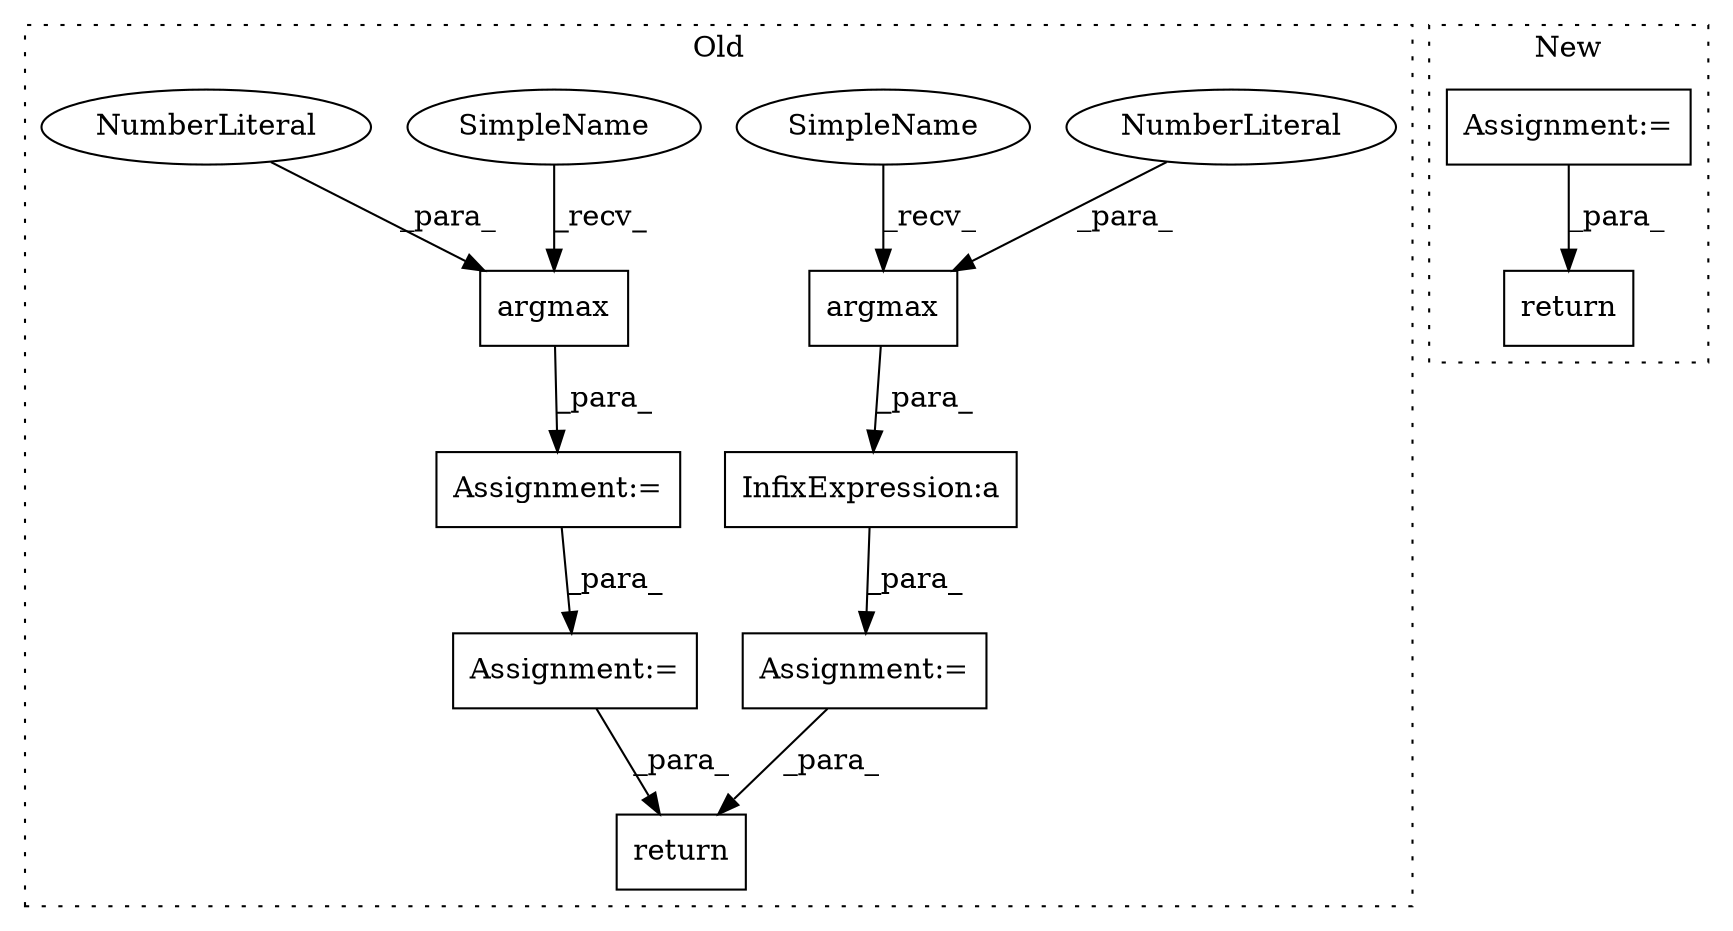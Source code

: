 digraph G {
subgraph cluster0 {
1 [label="argmax" a="32" s="6505,6520" l="7,1" shape="box"];
3 [label="return" a="41" s="6695" l="7" shape="box"];
4 [label="Assignment:=" a="7" s="6634" l="1" shape="box"];
5 [label="Assignment:=" a="7" s="6567" l="1" shape="box"];
6 [label="Assignment:=" a="7" s="6474" l="1" shape="box"];
8 [label="NumberLiteral" a="34" s="6519" l="1" shape="ellipse"];
9 [label="InfixExpression:a" a="27" s="6522" l="3" shape="box"];
10 [label="argmax" a="32" s="6574,6621" l="7,1" shape="box"];
11 [label="NumberLiteral" a="34" s="6620" l="1" shape="ellipse"];
12 [label="SimpleName" a="42" s="6499" l="5" shape="ellipse"];
13 [label="SimpleName" a="42" s="6568" l="5" shape="ellipse"];
label = "Old";
style="dotted";
}
subgraph cluster1 {
2 [label="return" a="41" s="6938" l="7" shape="box"];
7 [label="Assignment:=" a="7" s="6857" l="1" shape="box"];
label = "New";
style="dotted";
}
1 -> 9 [label="_para_"];
4 -> 3 [label="_para_"];
5 -> 4 [label="_para_"];
6 -> 3 [label="_para_"];
7 -> 2 [label="_para_"];
8 -> 1 [label="_para_"];
9 -> 6 [label="_para_"];
10 -> 5 [label="_para_"];
11 -> 10 [label="_para_"];
12 -> 1 [label="_recv_"];
13 -> 10 [label="_recv_"];
}